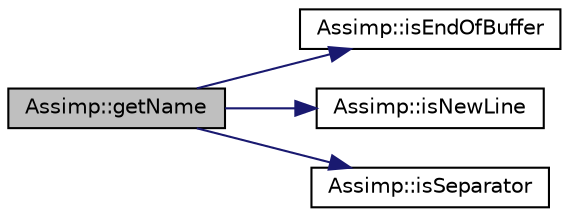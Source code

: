 digraph "Assimp::getName"
{
  edge [fontname="Helvetica",fontsize="10",labelfontname="Helvetica",labelfontsize="10"];
  node [fontname="Helvetica",fontsize="10",shape=record];
  rankdir="LR";
  Node1 [label="Assimp::getName",height=0.2,width=0.4,color="black", fillcolor="grey75", style="filled", fontcolor="black"];
  Node1 -> Node2 [color="midnightblue",fontsize="10",style="solid",fontname="Helvetica"];
  Node2 [label="Assimp::isEndOfBuffer",height=0.2,width=0.4,color="black", fillcolor="white", style="filled",URL="$namespace_assimp.html#a98cbb5f7f096bb5e6b42e08d4f65456a",tooltip="Returns true, if the last entry of the buffer is reached. "];
  Node1 -> Node3 [color="midnightblue",fontsize="10",style="solid",fontname="Helvetica"];
  Node3 [label="Assimp::isNewLine",height=0.2,width=0.4,color="black", fillcolor="white", style="filled",URL="$namespace_assimp.html#a85a3905e1425845270407c4b081fa02f",tooltip="Returns true, fi token id a new line marking token. "];
  Node1 -> Node4 [color="midnightblue",fontsize="10",style="solid",fontname="Helvetica"];
  Node4 [label="Assimp::isSeparator",height=0.2,width=0.4,color="black", fillcolor="white", style="filled",URL="$namespace_assimp.html#ac0fa4924a9d69a0c625c44af70de4793",tooltip="Returns true, if token is a space on any supported platform. "];
}
